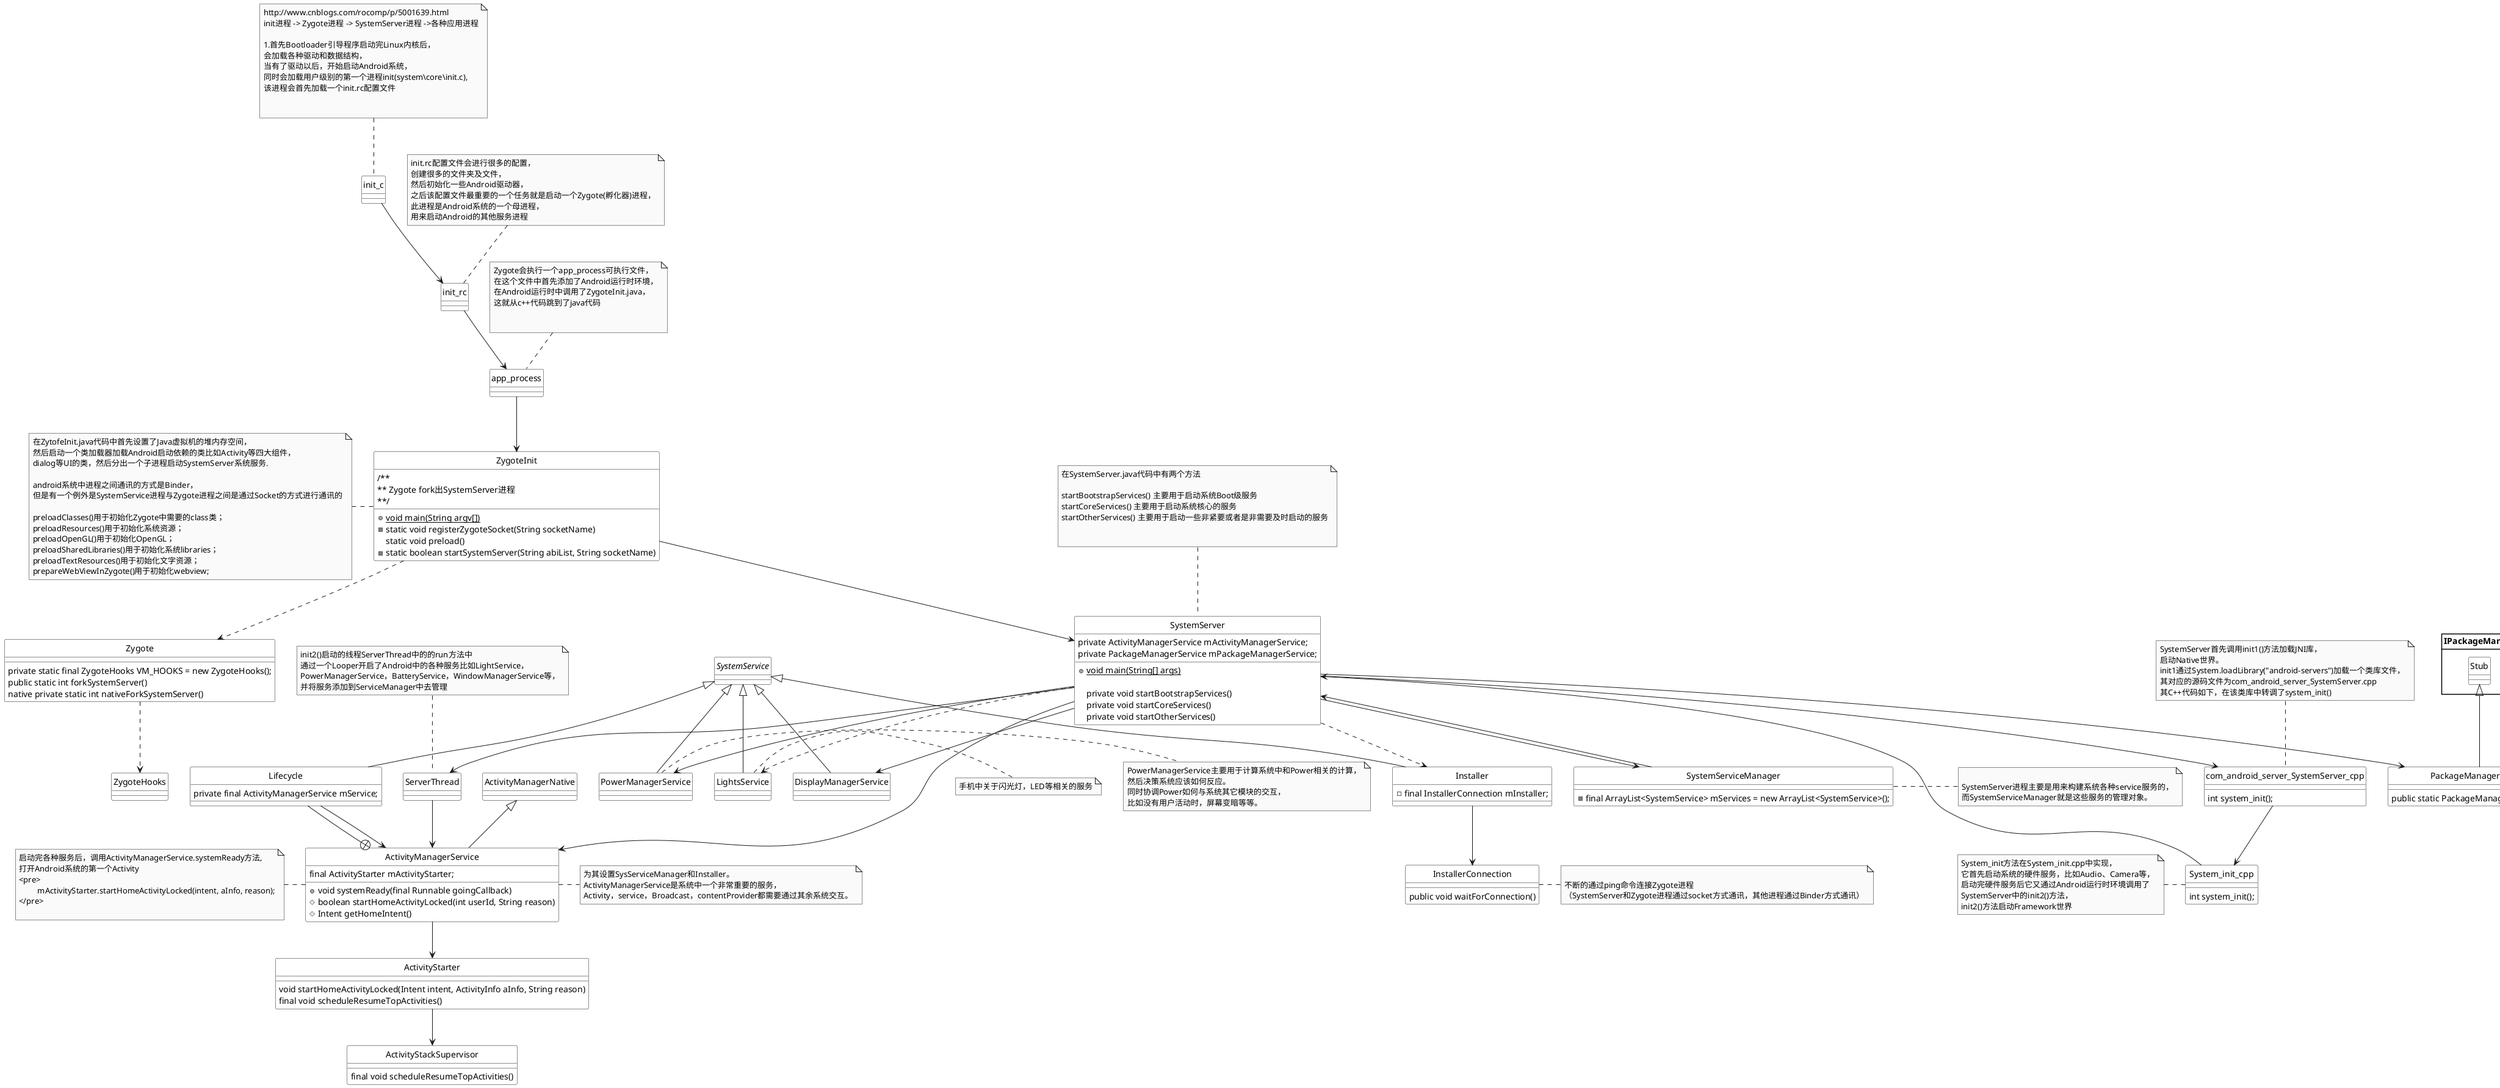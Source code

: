 @startuml

skinparam monochrome true
skinparam classBackgroundColor transparent
skinparam style strictuml
skinparam shadowing false

class init_c {
	

}


note top of init_c
http://www.cnblogs.com/rocomp/p/5001639.html
init进程 –> Zygote进程 –> SystemServer进程 –>各种应用进程

1.首先Bootloader引导程序启动完Linux内核后，
会加载各种驱动和数据结构，
当有了驱动以后，开始启动Android系统，
同时会加载用户级别的第一个进程init(system\core\init.c),
该进程会首先加载一个init.rc配置文件


end note

class init_rc{
	

}
note top of init_rc
init.rc配置文件会进行很多的配置，
创建很多的文件夹及文件，
然后初始化一些Android驱动器，
之后该配置文件最重要的一个任务就是启动一个Zygote(孵化器)进程，
此进程是Android系统的一个母进程，
用来启动Android的其他服务进程
end note



class app_process{
	
}

note top of app_process
Zygote会执行一个app_process可执行文件，
在这个文件中首先添加了Android运行时环境，
在Android运行时中调用了ZygoteInit.java，
这就从c++代码跳到了java代码


end note

class ZygoteInit {
	+ {static} void main(String argv[])
	- static void registerZygoteSocket(String socketName)
	static void preload()
	/**
	** Zygote fork出SystemServer进程
	**/
	- static boolean startSystemServer(String abiList, String socketName)
}

note left of ZygoteInit
在ZytofeInit.java代码中首先设置了Java虚拟机的堆内存空间，
然后启动一个类加载器加载Android启动依赖的类比如Activity等四大组件，
dialog等UI的类，然后分出一个子进程启动SystemServer系统服务.

android系统中进程之间通讯的方式是Binder，
但是有一个例外是SystemService进程与Zygote进程之间是通过Socket的方式进行通讯的

preloadClasses()用于初始化Zygote中需要的class类； 
preloadResources()用于初始化系统资源； 
preloadOpenGL()用于初始化OpenGL； 
preloadSharedLibraries()用于初始化系统libraries； 
preloadTextResources()用于初始化文字资源； 
prepareWebViewInZygote()用于初始化webview;
end note

class Zygote{
	private static final ZygoteHooks VM_HOOKS = new ZygoteHooks();
	public static int forkSystemServer()
	native private static int nativeForkSystemServer()
}
class ZygoteHooks {
	
}

class SystemServer {
	private ActivityManagerService mActivityManagerService;
	private PackageManagerService mPackageManagerService;

	+ {static}  void main(String[] args)

	private void startBootstrapServices()
	private void startCoreServices()
	private void startOtherServices()
}
note top of SystemServer
在SystemServer.java代码中有两个方法

startBootstrapServices() 主要用于启动系统Boot级服务 
startCoreServices() 主要用于启动系统核心的服务 
startOtherServices() 主要用于启动一些非紧要或者是非需要及时启动的服务


end note


class SystemServiceManager {
	- final ArrayList<SystemService> mServices = new ArrayList<SystemService>();
}
note right of SystemServiceManager

SystemServer进程主要是用来构建系统各种service服务的，
而SystemServiceManager就是这些服务的管理对象。
end note


class com_android_server_SystemServer_cpp {
	int system_init();

}
note top of com_android_server_SystemServer_cpp
SystemServer首先调用init1()方法加载JNI库，
启动Native世界。
init1通过System.loadLibrary("android-servers")加载一个类库文件，
其对应的源码文件为com_android_server_SystemServer.cpp 
其C++代码如下，在该类库中转调了system_init()
end note


class System_init_cpp{
	int system_init();
}
note left of System_init_cpp
System_init方法在System_init.cpp中实现，
它首先启动系统的硬件服务，比如Audio、Camera等，
启动完硬件服务后它又通过Android运行时环境调用了
SystemServer中的init2()方法，
init2()方法启动Framework世界
end note

class ServerThread {
	
}
note top of ServerThread
init2()启动的线程ServerThread中的的run方法中
通过一个Looper开启了Android中的各种服务比如LightService，
PowerManagerService，BatteryService，WindowManagerService等，
并将服务添加到ServiceManager中去管理
end note

class ActivityManagerService {
	final ActivityStarter mActivityStarter;


	+ void systemReady(final Runnable goingCallback)
	# boolean startHomeActivityLocked(int userId, String reason)
	# Intent getHomeIntent()
}
note left of ActivityManagerService
	启动完各种服务后，调用ActivityManagerService.systemReady方法,
	打开Android系统的第一个Activity
	<pre>
		 mActivityStarter.startHomeActivityLocked(intent, aInfo, reason);
	</pre>

end note
class ActivityStarter {
	void startHomeActivityLocked(Intent intent, ActivityInfo aInfo, String reason)
	final void scheduleResumeTopActivities()
}

class ActivityStackSupervisor{
	final void scheduleResumeTopActivities()

}

 


init_c --> init_rc
init_rc --> app_process
app_process --> ZygoteInit
ZygoteInit --> SystemServer
SystemServer --> com_android_server_SystemServer_cpp
com_android_server_SystemServer_cpp --> System_init_cpp
System_init_cpp --> SystemServer
SystemServer --> ServerThread
ServerThread --> ActivityManagerService
ActivityManagerService --> ActivityStarter
ActivityStarter --> ActivityStackSupervisor
ZygoteInit ..> Zygote
Zygote ..> ZygoteHooks
SystemServer --> SystemServiceManager
SystemServiceManager --> SystemServer


abstract class SystemService{
	
}
class Installer extends SystemService{
	- final InstallerConnection mInstaller;
	
}
class InstallerConnection {
	public void waitForConnection()
}
note right of InstallerConnection

不断的通过ping命令连接Zygote进程
（SystemServer和Zygote进程通过socket方式通讯，其他进程通过Binder方式通讯）
end note


class ActivityManagerService extends ActivityManagerNative{
	
}
note right of ActivityManagerService
为其设置SysServiceManager和Installer。
ActivityManagerService是系统中一个非常重要的服务，
Activity，service，Broadcast，contentProvider都需要通过其余系统交互。
end note


class Lifecycle extends SystemService{
	private final ActivityManagerService mService;
}

class PowerManagerService extends SystemService{
	
}
note right of PowerManagerService
PowerManagerService主要用于计算系统中和Power相关的计算，
然后决策系统应该如何反应。
同时协调Power如何与系统其它模块的交互，
比如没有用户活动时，屏幕变暗等等。
end note
class LightsService extends SystemService{
	
}

note right of LightsService
手机中关于闪光灯，LED等相关的服务
end note

class DisplayManagerService extends SystemService{
	
}

class PackageManagerService extends IPackageManager.Stub{
	public static PackageManagerService main()

}
note right of PackageManagerService
apk文件的安装，解析，删除，卸载等等操作。

end note
SystemServer ..> Installer

Installer --> InstallerConnection

Lifecycle --+ ActivityManagerService
SystemServer --> ActivityManagerService
Lifecycle --> ActivityManagerService
SystemServer --> PowerManagerService
SystemServer ..> LightsService
SystemServer --> DisplayManagerService

SystemServer --> PackageManagerService



/'
root@android:/ # ps
USER     PID   PPID  VSIZE  RSS     WCHAN    PC         NAME
root      1     0     420    248   c01bad0a 08054826 S /init
root      2     0     0      0     c013aef2 00000000 S kthreadd
root      3     2     0      0     c0129129 00000000 S ksoftirqd/0
root      4     2     0      0     c01375c3 00000000 S kworker/0:0
root      5     2     0      0     c01375c3 00000000 S kworker/u:0
root      6     2     0      0     c01611c4 00000000 S migration/0
root      7     2     0      0     c0136c9d 00000000 S khelper
root      8     2     0      0     c0197604 00000000 S sync_supers
root      9     2     0      0     c0198197 00000000 S bdi-default
root      10    2     0      0     c0136c9d 00000000 S kintegrityd
root      11    2     0      0     c0136c9d 00000000 S kblockd
root      12    2     0      0     c0136c9d 00000000 S ata_sff
root      13    2     0      0     c038380b 00000000 S khubd
root      14    2     0      0     c01375c3 00000000 S kworker/0:1
root      16    2     0      0     c0191c27 00000000 S kswapd0
root      17    2     0      0     c01d7fdd 00000000 S fsnotify_mark
root      18    2     0      0     c0136c9d 00000000 S crypto
root      31    2     0      0     c01375c3 00000000 S kworker/u:1
root      32    2     0      0     c032aaec 00000000 S scsi_eh_0
root      33    2     0      0     c032aaec 00000000 S scsi_eh_1
root      34    2     0      0     c01375c3 00000000 S kworker/u:2
root      35    2     0      0     c0136c9d 00000000 S kpsmoused
root      36    2     0      0     c0136c9d 00000000 S binder
root      37    2     0      0     c01375c3 00000000 S kworker/u:3
root      38    2     0      0     c01375c3 00000000 S kworker/0:2
root      39    2     0      0     c0511c67 00000000 S krfcommd
root      40    2     0      0     c0136c9d 00000000 S deferwq
root      41    1     424    4     c01bad0a 08054826 S /sbin/ueventd
root      47    2     0      0     c02473d3 00000000 S jbd2/sda6-8
root      48    2     0      0     c0136c9d 00000000 S ext4-dio-unwrit
root      49    2     0      0     c02473d3 00000000 S jbd2/sdb1-8
root      50    2     0      0     c0136c9d 00000000 S ext4-dio-unwrit
root      51    2     0      0     c02473d3 00000000 S jbd2/sdb3-8
root      52    2     0      0     c0136c9d 00000000 S ext4-dio-unwrit
root      53    2     0      0     c0136c9d 00000000 S iprt
root      56    1     11524  2136  ffffffff b7488f80 S /system/bin/genyd
radio     57    1     6052   928   c02eb151 b75c9a0e S /system/bin/logwrapper
shell     58    1     6396   1376  c02eb151 b7591a0e S /system/bin/sh
root      59    1     6864   180   ffffffff 0805a18c S /sbin/adbd
radio     61    57    8404   1176  ffffffff b75aee53 S /system/bin/genybaseband
root      95    1     2096   184   c01bad0a b76a15ba S /sbin/v86d
system    141   1     6208   928   c03ea413 b75addbe S /system/bin/servicemanager
root      142   1     10364  1556  ffffffff b75b29c1 S /system/bin/vold
root      143   1     6260   1180  c0438608 b75dda0e S /system/bin/vinput
root      144   1     6244   952   c01bad0a b74f8f80 S /system/bin/vinput_seamless
root      145   1     42120  3824  ffffffff b75c6f80 S /system/bin/local_opengl
root      146   1     6244   948   c013e7b8 b75649c1 S /system/bin/local_gps
root      147   1     9716   948   c01bad0a b75adf80 S /system/bin/local_camera
root      148   1     9720   948   c01bad0a b7579f80 S /system/bin/local_camera
root      149   1     16224  1996  ffffffff b755b9c1 S /system/bin/netd
root      150   1     6336   976   c043e1df b7518e53 S /system/bin/debuggerd
radio     151   1     11152  1584  ffffffff b75829c1 S /system/bin/rild
system    152   1     71700  6720  ffffffff b75b1dbe S /system/bin/surfaceflinger
root      153   1     482668 42872 ffffffff b759cf80 S zygote
drm       154   1     16660  3868  ffffffff b7543dbe S /system/bin/drmserver
media     155   1     48052  9072  ffffffff b7584dbe S /system/bin/mediaserver
bluetooth 156   1     7172   1760  c01bad0a b74d15ba S /system/bin/dbus-daemon
root      157   1     6280   1204  c04c6d47 b758ea0e S /system/bin/installd
keystore  158   1     8044   1724  c043e1df b7542e53 S /system/bin/keystore
root      166   59    6396   1384  c02eb151 b74efa0e S /system/bin/sh
root      186   59    6388   1436  c01bad0a b755ef80 S logcat
root      326   2     0      0     c01c9e92 00000000 S flush-8:16
system    342   153   566708 40880 ffffffff b759cdbe S system_server
wifi      409   1     9364   2244  c01bad0a b74dff80 S /system/bin/wpa_supplicant
u0_a40    417   153   518828 61408 ffffffff b759e507 S com.android.systemui
u0_a20    465   153   492044 30352 ffffffff b759e507 S com.android.inputmethod.latin
radio     478   153   508172 30668 ffffffff b759e507 S com.android.phone
u0_a21    494   153   522488 42980 ffffffff b759e507 S com.android.launcher
system    508   153   495692 25680 ffffffff b759e507 S com.android.settings
u0_a0     542   153   515184 37428 ffffffff b759e507 S android.process.acore
u0_a45    560   153   488912 23148 ffffffff b759e507 S com.android.smspush
u0_a12    639   153   491392 26344 ffffffff b759e507 S com.android.deskclock
u0_a0     669   153   495288 26256 ffffffff b759e507 S com.android.contacts
dhcp      713   1     6396   1216  c01bad0a b758c5ba S /system/bin/dhcpcd
u0_a58    725   153   500268 32052 ffffffff b759e507 S cn.trinea.android.developertools
u0_a7     743   153   490696 26688 ffffffff b759e507 S com.android.providers.calendar
u0_a14    761   153   492592 29064 ffffffff b759e507 S android.process.media
u0_a15    811   153   499728 28940 ffffffff b759e507 S com.android.email
u0_a16    837   153   496368 24912 ffffffff b759e507 S com.android.exchange
u0_a26    856   153   494824 27188 ffffffff b759e507 S com.android.mms
u0_a43    907   153   489048 23164 ffffffff b759e507 S com.android.voicedialer
u0_a52    919   153   516232 39744 ffffffff b759e507 S com.wandoujia.phoenix2:channel
u0_a52    944   153   555436 50004 ffffffff b759e507 S com.wandoujia.phoenix2
u0_a6     959   153   495556 25872 ffffffff b759e507 S com.android.calendar
u0_a51    1008  153   493688 26224 ffffffff b759e507 S com.wandoujia.phoenix2.usbproxy
u0_a52    1056  944   7104   1172  ffffffff b7df5a0e S uuids_sys
u0_a52    1075  153   505708 36844 ffffffff b759e507 S com.wandoujia.phoenix2:update_service
u0_a48    1087  153   505316 34112 ffffffff b759e507 S com.woqutz.didi
root      1193  2     0      0     c01c9e92 00000000 S flush-8:32
root      1234  59    6396   1388  c010230d b75a7caa S /system/bin/sh
root      1239  1234  6440   1220  00000000 b7592a0e R ps


查看进程的线程
root@android:/ # ps -T -p 153

'/



@enduml